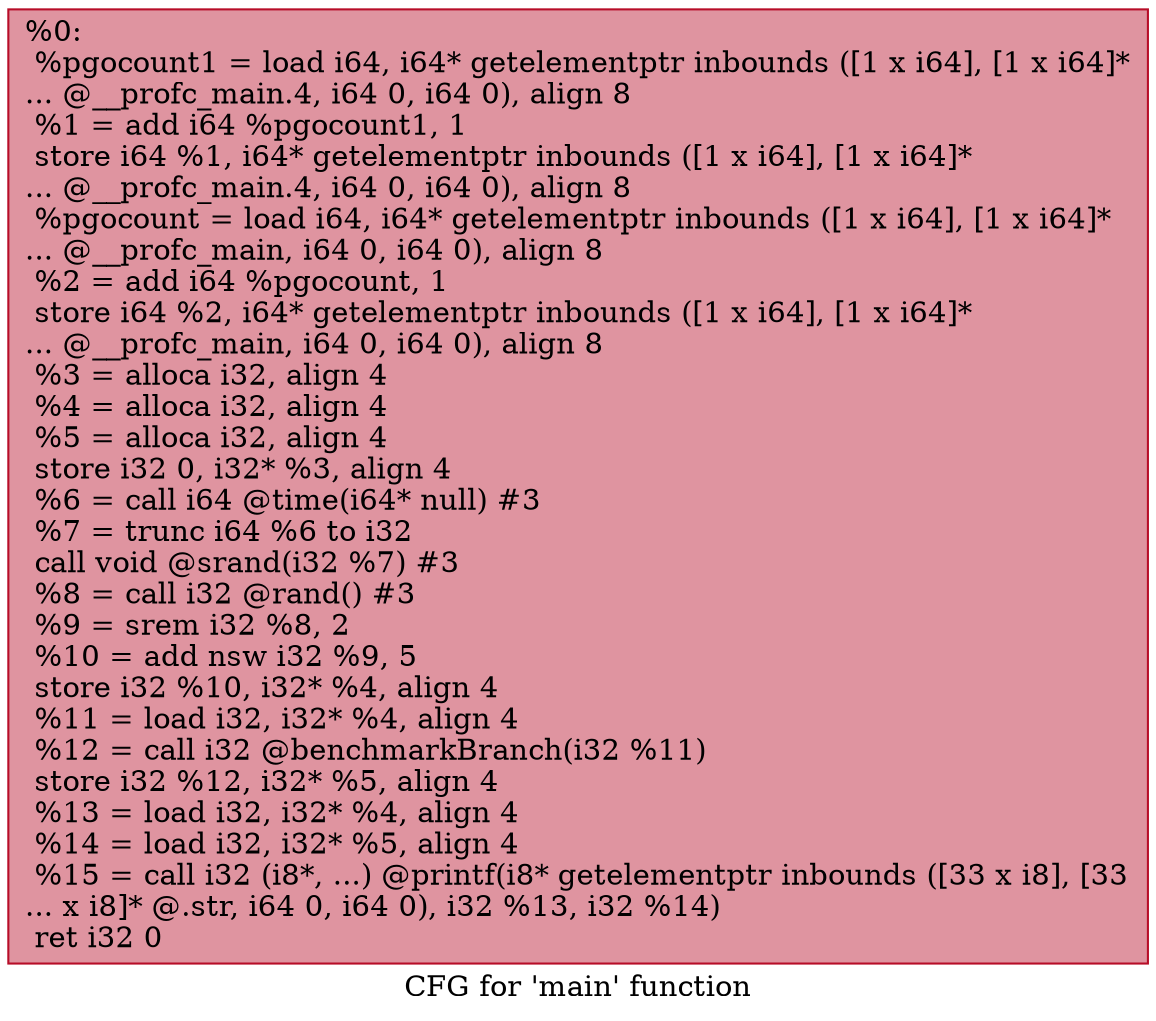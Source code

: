 digraph "CFG for 'main' function" {
	label="CFG for 'main' function";

	Node0x55a2edcbf4e0 [shape=record,color="#b70d28ff", style=filled, fillcolor="#b70d2870",label="{%0:\l  %pgocount1 = load i64, i64* getelementptr inbounds ([1 x i64], [1 x i64]*\l... @__profc_main.4, i64 0, i64 0), align 8\l  %1 = add i64 %pgocount1, 1\l  store i64 %1, i64* getelementptr inbounds ([1 x i64], [1 x i64]*\l... @__profc_main.4, i64 0, i64 0), align 8\l  %pgocount = load i64, i64* getelementptr inbounds ([1 x i64], [1 x i64]*\l... @__profc_main, i64 0, i64 0), align 8\l  %2 = add i64 %pgocount, 1\l  store i64 %2, i64* getelementptr inbounds ([1 x i64], [1 x i64]*\l... @__profc_main, i64 0, i64 0), align 8\l  %3 = alloca i32, align 4\l  %4 = alloca i32, align 4\l  %5 = alloca i32, align 4\l  store i32 0, i32* %3, align 4\l  %6 = call i64 @time(i64* null) #3\l  %7 = trunc i64 %6 to i32\l  call void @srand(i32 %7) #3\l  %8 = call i32 @rand() #3\l  %9 = srem i32 %8, 2\l  %10 = add nsw i32 %9, 5\l  store i32 %10, i32* %4, align 4\l  %11 = load i32, i32* %4, align 4\l  %12 = call i32 @benchmarkBranch(i32 %11)\l  store i32 %12, i32* %5, align 4\l  %13 = load i32, i32* %4, align 4\l  %14 = load i32, i32* %5, align 4\l  %15 = call i32 (i8*, ...) @printf(i8* getelementptr inbounds ([33 x i8], [33\l... x i8]* @.str, i64 0, i64 0), i32 %13, i32 %14)\l  ret i32 0\l}"];
}
